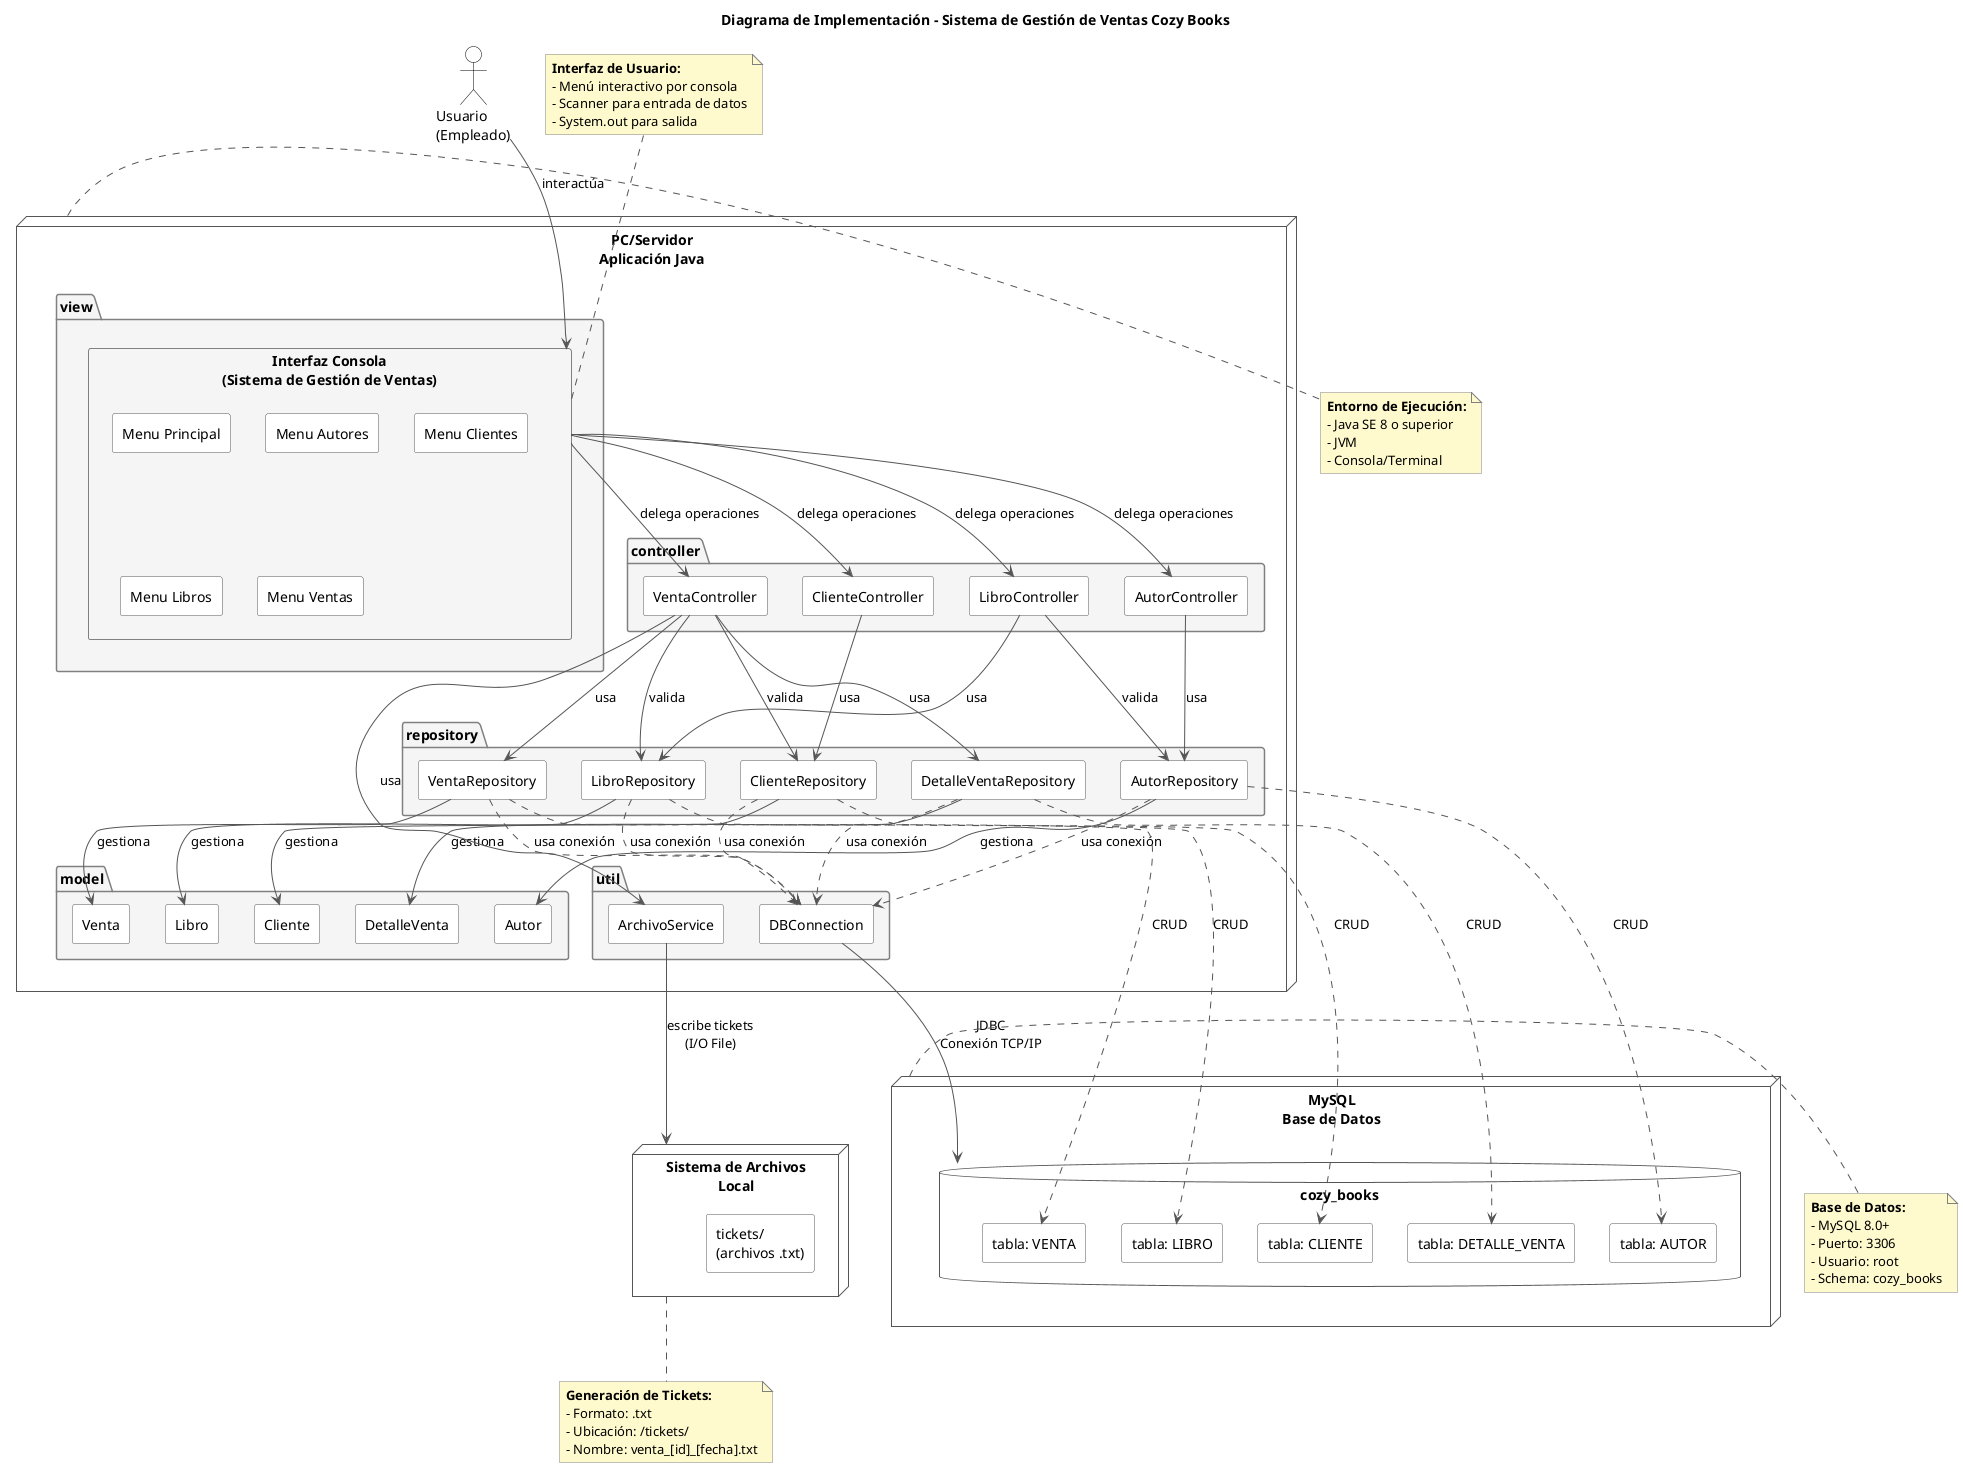 @startuml
title Diagrama de Implementación - Sistema de Gestión de Ventas Cozy Books

' Estilos con fondo blanco y alto contraste
skinparam componentStyle rectangle
skinparam backgroundColor white
skinparam component {
    BackgroundColor white
    BorderColor #555555
    FontColor black
}
skinparam package {
    BackgroundColor #f5f5f5
    BorderColor #808080
    FontColor black
}
skinparam node {
    BackgroundColor white
    BorderColor #555555
    FontColor black
}
skinparam database {
    BackgroundColor white
    BorderColor #555555
    FontColor black
}
skinparam arrow {
    Color #555555
}
skinparam note {
    BackgroundColor #fffacd
    BorderColor #808080
    FontColor black
}
skinparam actor {
    BorderColor black
    BackgroundColor white
}

actor "Usuario\n(Empleado)" as Usuario

node "PC/Servidor\nAplicación Java" as PC {
    
    package "view" {
        component "Interfaz Consola\n(Sistema de Gestión de Ventas)" as View {
            [Menu Principal]
            [Menu Autores]
            [Menu Clientes]
            [Menu Libros]
            [Menu Ventas]
        }
    }
    
    package "controller" {
        [AutorController] as AutorCtrl
        [ClienteController] as ClienteCtrl
        [LibroController] as LibroCtrl
        [VentaController] as VentaCtrl
    }
    
    package "repository" {
        [AutorRepository] as AutorRepo
        [ClienteRepository] as ClienteRepo
        [LibroRepository] as LibroRepo
        [VentaRepository] as VentaRepo
        [DetalleVentaRepository] as DetalleRepo
    }
    
    package "model" {
        [Autor]
        [Cliente]
        [Libro]
        [Venta]
        [DetalleVenta]
    }
    
    package "util" {
        [DBConnection] as DBConn
        [ArchivoService] as Archivo
    }
}

node "MySQL\nBase de Datos" as MySQL {
    database "cozy_books" as DB {
        [tabla: AUTOR]
        [tabla: CLIENTE]
        [tabla: LIBRO]
        [tabla: VENTA]
        [tabla: DETALLE_VENTA]
    }
}

node "Sistema de Archivos\nLocal" as FileSystem {
    [tickets/\n(archivos .txt)]
}

' ============================================
' RELACIONES VIEW - CONTROLLER
' ============================================

Usuario --> View : "interactúa"

View --> AutorCtrl : "delega operaciones"
View --> ClienteCtrl : "delega operaciones"
View --> LibroCtrl : "delega operaciones"
View --> VentaCtrl : "delega operaciones"

' ============================================
' RELACIONES CONTROLLER - CONTROLLER
' ============================================
' (No hay relaciones entre controladores)

' ============================================
' RELACIONES CONTROLLER - REPOSITORY
' ============================================

AutorCtrl --> AutorRepo : "usa"
ClienteCtrl --> ClienteRepo : "usa"
LibroCtrl --> LibroRepo : "usa"
LibroCtrl --> AutorRepo : "valida"
VentaCtrl --> VentaRepo : "usa"
VentaCtrl --> DetalleRepo : "usa"
VentaCtrl --> ClienteRepo : "valida"
VentaCtrl --> LibroRepo : "valida"

' ============================================
' RELACIONES REPOSITORY - MODEL
' ============================================

AutorRepo --> Autor : "gestiona"
ClienteRepo --> Cliente : "gestiona"
LibroRepo --> Libro : "gestiona"
VentaRepo --> Venta : "gestiona"
DetalleRepo --> DetalleVenta : "gestiona"

' ============================================
' RELACIONES REPOSITORY - DATABASE
' ============================================

AutorRepo ..> DBConn : "usa conexión"
ClienteRepo ..> DBConn : "usa conexión"
LibroRepo ..> DBConn : "usa conexión"
VentaRepo ..> DBConn : "usa conexión"
DetalleRepo ..> DBConn : "usa conexión"

DBConn --> DB : "JDBC\nConexión TCP/IP"

AutorRepo ..> [tabla: AUTOR] : "CRUD"
ClienteRepo ..> [tabla: CLIENTE] : "CRUD"
LibroRepo ..> [tabla: LIBRO] : "CRUD"
VentaRepo ..> [tabla: VENTA] : "CRUD"
DetalleRepo ..> [tabla: DETALLE_VENTA] : "CRUD"

' ============================================
' RELACIONES CON SISTEMA DE ARCHIVOS
' ============================================

VentaCtrl --> Archivo : "usa"
Archivo --> FileSystem : "escribe tickets\n(I/O File)"

' ============================================
' NOTAS EXPLICATIVAS
' ============================================

note right of PC
  **Entorno de Ejecución:**
  - Java SE 8 o superior
  - JVM
  - Consola/Terminal
end note

note right of MySQL
  **Base de Datos:**
  - MySQL 8.0+
  - Puerto: 3306
  - Usuario: root
  - Schema: cozy_books
end note

note bottom of FileSystem
  **Generación de Tickets:**
  - Formato: .txt
  - Ubicación: /tickets/
  - Nombre: venta_[id]_[fecha].txt
end note

note top of View
  **Interfaz de Usuario:**
  - Menú interactivo por consola
  - Scanner para entrada de datos
  - System.out para salida
end note

@enduml

